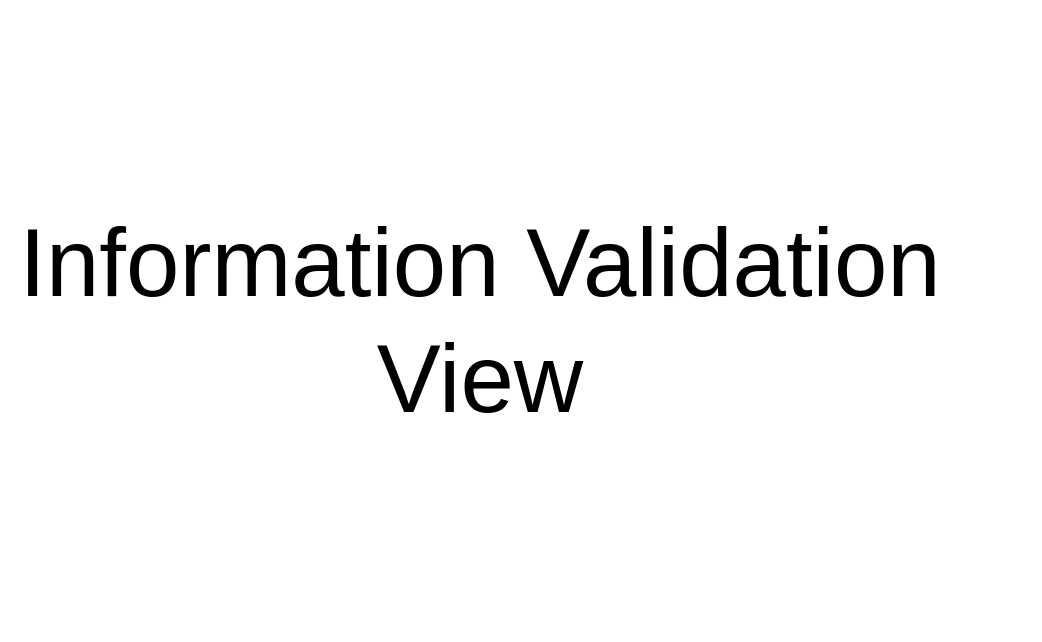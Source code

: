 <mxfile compressed="false" version="17.5.0" type="google">
  <diagram name="INFORMATION VALIDATION VIEW" id="xzu7lJHQfrXeUcP18j1d">
    <mxGraphModel grid="1" page="1" gridSize="10" guides="1" tooltips="1" connect="1" arrows="1" fold="1" pageScale="1" pageWidth="827" pageHeight="1169" math="0" shadow="0">
      <root>
        <mxCell id="YPR7bzQGBI1CsrzeCgrL-0" />
        <mxCell id="YPR7bzQGBI1CsrzeCgrL-1" value="Title" style="" parent="YPR7bzQGBI1CsrzeCgrL-0" />
        <mxCell id="YPR7bzQGBI1CsrzeCgrL-2" value="Information Validation View" style="text;html=1;strokeColor=none;fillColor=none;align=center;verticalAlign=middle;whiteSpace=wrap;rounded=0;fontSize=48;opacity=30;" vertex="1" parent="YPR7bzQGBI1CsrzeCgrL-1">
          <mxGeometry x="160" y="200" width="480" height="320" as="geometry" />
        </mxCell>
        <mxCell id="YPR7bzQGBI1CsrzeCgrL-3" value="About" style="" parent="YPR7bzQGBI1CsrzeCgrL-0" />
        <UserObject label="" tooltip="ABOUT&#xa;&#xa;Diagrams which describe the Use Cases/Stakeholder Stories which the system must address. " id="YPR7bzQGBI1CsrzeCgrL-4">
          <mxCell style="shape=image;html=1;verticalAlign=top;verticalLabelPosition=bottom;labelBackgroundColor=#ffffff;imageAspect=0;aspect=fixed;image=https://cdn1.iconfinder.com/data/icons/hawcons/32/699014-icon-28-information-128.png;shadow=0;dashed=0;fontFamily=Helvetica;fontSize=12;fontColor=#000000;align=center;strokeColor=#000000;fillColor=#505050;dashPattern=1 1;" vertex="1" parent="YPR7bzQGBI1CsrzeCgrL-3">
            <mxGeometry x="660" y="380" width="20" height="20" as="geometry" />
          </mxCell>
        </UserObject>
      </root>
    </mxGraphModel>
  </diagram>
</mxfile>
